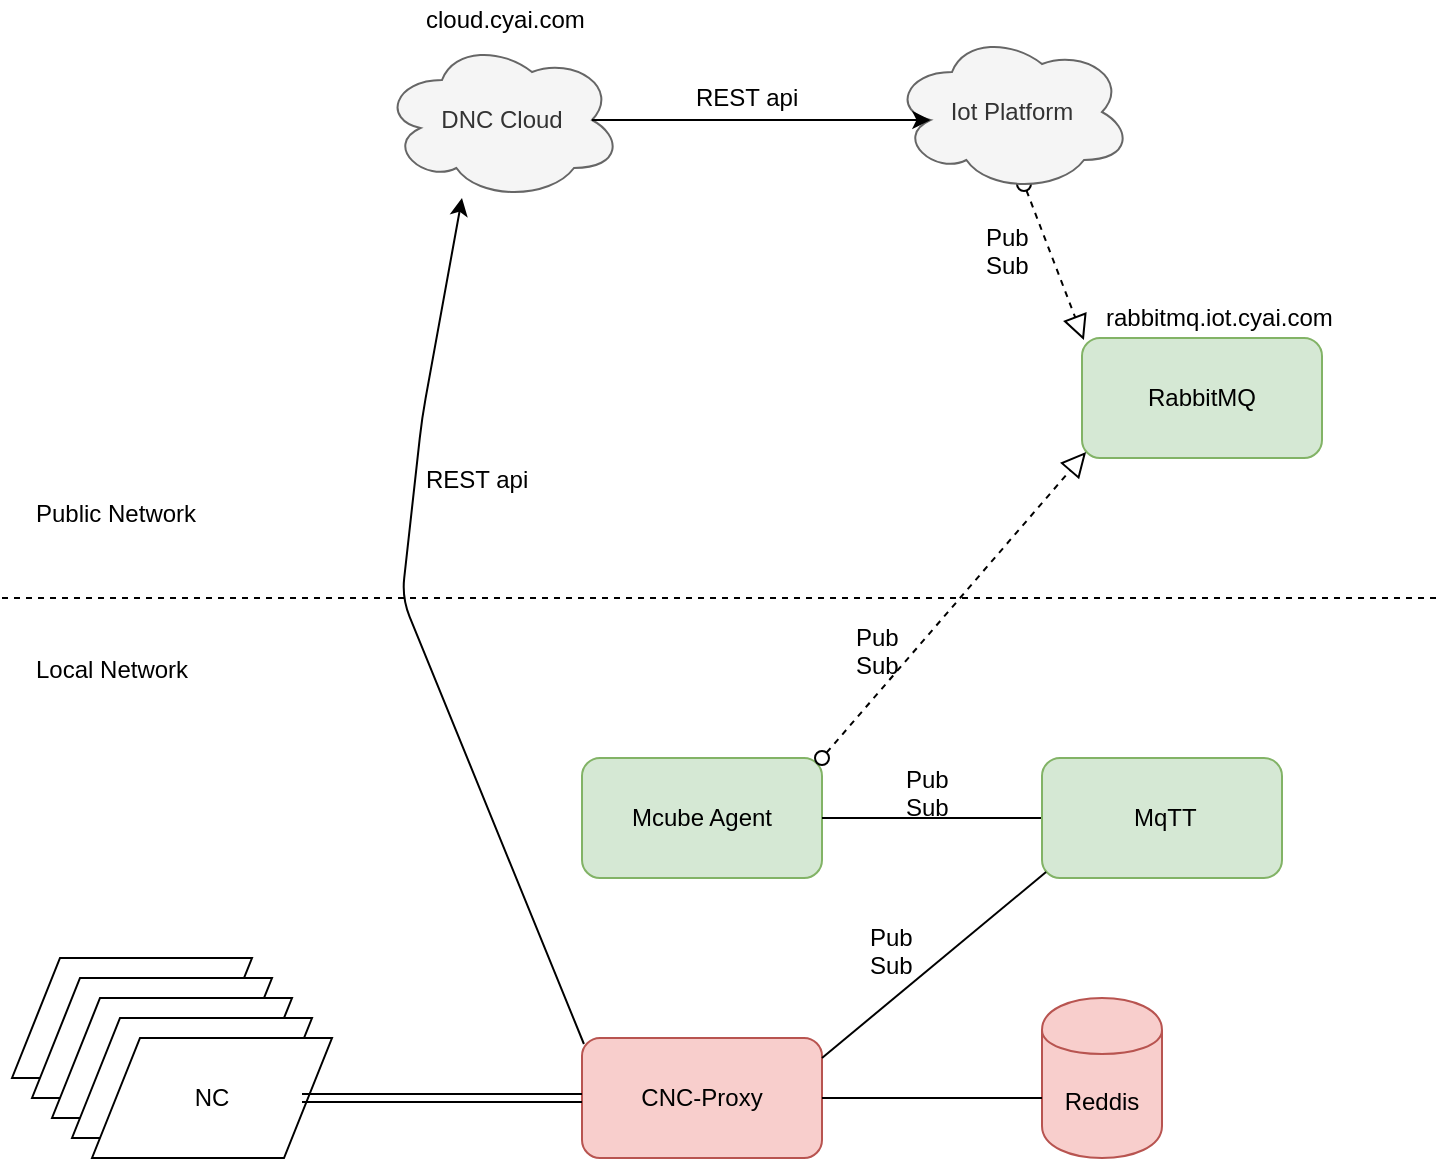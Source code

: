 <mxfile version="11.2.3" type="github" pages="1"><diagram id="Hy_D6MKF1IKnsK7ovJGc" name="Page-1"><mxGraphModel dx="786" dy="496" grid="1" gridSize="10" guides="1" tooltips="1" connect="1" arrows="1" fold="1" page="1" pageScale="1" pageWidth="827" pageHeight="1169" math="0" shadow="0"><root><mxCell id="0"/><mxCell id="1" parent="0"/><mxCell id="63n7rh9HoiTFIodZpKey-1" value="" style="endArrow=none;dashed=1;html=1;" parent="1" edge="1"><mxGeometry width="50" height="50" relative="1" as="geometry"><mxPoint x="20" y="400" as="sourcePoint"/><mxPoint x="740" y="400" as="targetPoint"/><Array as="points"><mxPoint x="130" y="400"/></Array></mxGeometry></mxCell><mxCell id="63n7rh9HoiTFIodZpKey-2" value="CNC-Proxy" style="rounded=1;whiteSpace=wrap;html=1;fillColor=#f8cecc;strokeColor=#b85450;" parent="1" vertex="1"><mxGeometry x="310" y="620" width="120" height="60" as="geometry"/></mxCell><mxCell id="63n7rh9HoiTFIodZpKey-3" value="&lt;div&gt;RabbitMQ&lt;/div&gt;" style="rounded=1;whiteSpace=wrap;html=1;fillColor=#d5e8d4;strokeColor=#82b366;" parent="1" vertex="1"><mxGeometry x="560" y="270" width="120" height="60" as="geometry"/></mxCell><mxCell id="63n7rh9HoiTFIodZpKey-4" value="DNC Cloud" style="ellipse;shape=cloud;whiteSpace=wrap;html=1;fillColor=#f5f5f5;strokeColor=#666666;fontColor=#333333;" parent="1" vertex="1"><mxGeometry x="210" y="121" width="120" height="80" as="geometry"/></mxCell><mxCell id="63n7rh9HoiTFIodZpKey-5" value="Reddis" style="shape=cylinder;whiteSpace=wrap;html=1;boundedLbl=1;backgroundOutline=1;fillColor=#f8cecc;strokeColor=#b85450;" parent="1" vertex="1"><mxGeometry x="540" y="600" width="60" height="80" as="geometry"/></mxCell><mxCell id="63n7rh9HoiTFIodZpKey-6" value="Mcube Agent" style="rounded=1;whiteSpace=wrap;html=1;fillColor=#d5e8d4;strokeColor=#82b366;" parent="1" vertex="1"><mxGeometry x="310" y="480" width="120" height="60" as="geometry"/></mxCell><mxCell id="63n7rh9HoiTFIodZpKey-8" value="&lt;div&gt;Pub&lt;br&gt;&lt;/div&gt;&lt;div&gt;Sub&lt;/div&gt;" style="text;html=1;resizable=0;points=[];autosize=1;align=left;verticalAlign=top;spacingTop=-4;" parent="1" vertex="1"><mxGeometry x="510" y="210" width="40" height="30" as="geometry"/></mxCell><mxCell id="63n7rh9HoiTFIodZpKey-10" value="&lt;div&gt;Pub&lt;/div&gt;&lt;div&gt;Sub&lt;br&gt;&lt;/div&gt;" style="text;html=1;resizable=0;points=[];autosize=1;align=left;verticalAlign=top;spacingTop=-4;" parent="1" vertex="1"><mxGeometry x="445" y="410" width="40" height="30" as="geometry"/></mxCell><mxCell id="63n7rh9HoiTFIodZpKey-13" value="&lt;div&gt;Local Network&lt;/div&gt;&lt;div&gt;&lt;br&gt;&lt;/div&gt;" style="text;html=1;resizable=0;points=[];autosize=1;align=left;verticalAlign=top;spacingTop=-4;" parent="1" vertex="1"><mxGeometry x="35" y="426" width="100" height="30" as="geometry"/></mxCell><mxCell id="63n7rh9HoiTFIodZpKey-14" value="&lt;div&gt;Public Network&lt;/div&gt;" style="text;html=1;resizable=0;points=[];autosize=1;align=left;verticalAlign=top;spacingTop=-4;" parent="1" vertex="1"><mxGeometry x="35" y="348" width="100" height="20" as="geometry"/></mxCell><mxCell id="63n7rh9HoiTFIodZpKey-15" value="&lt;div&gt;rabbitmq.iot.cyai.com&lt;/div&gt;&lt;div&gt;&lt;br&gt;&lt;/div&gt;" style="text;html=1;resizable=0;points=[];autosize=1;align=left;verticalAlign=top;spacingTop=-4;" parent="1" vertex="1"><mxGeometry x="570" y="250" width="140" height="30" as="geometry"/></mxCell><mxCell id="63n7rh9HoiTFIodZpKey-21" value="NC" style="shape=parallelogram;perimeter=parallelogramPerimeter;whiteSpace=wrap;html=1;" parent="1" vertex="1"><mxGeometry x="25" y="580" width="120" height="60" as="geometry"/></mxCell><mxCell id="63n7rh9HoiTFIodZpKey-24" value="NC" style="shape=parallelogram;perimeter=parallelogramPerimeter;whiteSpace=wrap;html=1;" parent="1" vertex="1"><mxGeometry x="35" y="590" width="120" height="60" as="geometry"/></mxCell><mxCell id="63n7rh9HoiTFIodZpKey-25" value="NC" style="shape=parallelogram;perimeter=parallelogramPerimeter;whiteSpace=wrap;html=1;" parent="1" vertex="1"><mxGeometry x="45" y="600" width="120" height="60" as="geometry"/></mxCell><mxCell id="63n7rh9HoiTFIodZpKey-26" value="NC" style="shape=parallelogram;perimeter=parallelogramPerimeter;whiteSpace=wrap;html=1;" parent="1" vertex="1"><mxGeometry x="55" y="610" width="120" height="60" as="geometry"/></mxCell><mxCell id="63n7rh9HoiTFIodZpKey-27" value="NC" style="shape=parallelogram;perimeter=parallelogramPerimeter;whiteSpace=wrap;html=1;" parent="1" vertex="1"><mxGeometry x="65" y="620" width="120" height="60" as="geometry"/></mxCell><mxCell id="63n7rh9HoiTFIodZpKey-29" value="" style="startArrow=oval;startFill=0;startSize=7;endArrow=block;endFill=0;endSize=10;dashed=1;html=1;entryX=0.008;entryY=0.017;entryDx=0;entryDy=0;entryPerimeter=0;exitX=0.55;exitY=0.95;exitDx=0;exitDy=0;exitPerimeter=0;" parent="1" target="63n7rh9HoiTFIodZpKey-3" edge="1" source="NQtznV0UWi1KP-r2HlkN-1"><mxGeometry width="100" relative="1" as="geometry"><mxPoint x="510" y="180" as="sourcePoint"/><mxPoint x="525" y="170" as="targetPoint"/></mxGeometry></mxCell><mxCell id="63n7rh9HoiTFIodZpKey-30" value="" style="startArrow=oval;startFill=0;startSize=7;endArrow=block;endFill=0;endSize=10;dashed=1;html=1;entryX=0.017;entryY=0.95;entryDx=0;entryDy=0;entryPerimeter=0;" parent="1" target="63n7rh9HoiTFIodZpKey-3" edge="1"><mxGeometry width="100" relative="1" as="geometry"><mxPoint x="430" y="480" as="sourcePoint"/><mxPoint x="530" y="480" as="targetPoint"/></mxGeometry></mxCell><mxCell id="63n7rh9HoiTFIodZpKey-33" value="" style="shape=link;html=1;entryX=0;entryY=0.5;entryDx=0;entryDy=0;" parent="1" target="63n7rh9HoiTFIodZpKey-2" edge="1"><mxGeometry width="100" relative="1" as="geometry"><mxPoint x="170" y="650" as="sourcePoint"/><mxPoint x="300" y="650" as="targetPoint"/></mxGeometry></mxCell><mxCell id="63n7rh9HoiTFIodZpKey-38" value="" style="endArrow=none;html=1;exitX=1;exitY=0.5;exitDx=0;exitDy=0;entryX=0;entryY=0.625;entryDx=0;entryDy=0;entryPerimeter=0;" parent="1" source="63n7rh9HoiTFIodZpKey-2" target="63n7rh9HoiTFIodZpKey-5" edge="1"><mxGeometry width="50" height="50" relative="1" as="geometry"><mxPoint x="430" y="680" as="sourcePoint"/><mxPoint x="480" y="630" as="targetPoint"/></mxGeometry></mxCell><mxCell id="63n7rh9HoiTFIodZpKey-39" value="" style="endArrow=none;html=1;entryX=0;entryY=0.5;entryDx=0;entryDy=0;exitX=1;exitY=0.5;exitDx=0;exitDy=0;" parent="1" target="NQtznV0UWi1KP-r2HlkN-8" edge="1" source="63n7rh9HoiTFIodZpKey-6"><mxGeometry width="50" height="50" relative="1" as="geometry"><mxPoint x="430" y="535" as="sourcePoint"/><mxPoint x="540" y="600" as="targetPoint"/></mxGeometry></mxCell><mxCell id="63n7rh9HoiTFIodZpKey-42" value="REST api" style="text;html=1;resizable=0;points=[];autosize=1;align=left;verticalAlign=top;spacingTop=-4;" parent="1" vertex="1"><mxGeometry x="230" y="331" width="60" height="20" as="geometry"/></mxCell><mxCell id="63n7rh9HoiTFIodZpKey-43" value="cloud.cyai.com" style="text;html=1;resizable=0;points=[];autosize=1;align=left;verticalAlign=top;spacingTop=-4;" parent="1" vertex="1"><mxGeometry x="230" y="101" width="100" height="20" as="geometry"/></mxCell><mxCell id="1j1rBuAR_wwFERAADHfh-1" value="" style="endArrow=classic;html=1;exitX=0.008;exitY=0.05;exitDx=0;exitDy=0;exitPerimeter=0;" parent="1" source="63n7rh9HoiTFIodZpKey-2" edge="1"><mxGeometry width="50" height="50" relative="1" as="geometry"><mxPoint x="280" y="620" as="sourcePoint"/><mxPoint x="250" y="200" as="targetPoint"/><Array as="points"><mxPoint x="220" y="400"/><mxPoint x="230" y="310"/></Array></mxGeometry></mxCell><mxCell id="NQtznV0UWi1KP-r2HlkN-1" value="Iot Platform" style="ellipse;shape=cloud;whiteSpace=wrap;html=1;fillColor=#f5f5f5;strokeColor=#666666;fontColor=#333333;" vertex="1" parent="1"><mxGeometry x="465" y="117" width="120" height="80" as="geometry"/></mxCell><mxCell id="NQtznV0UWi1KP-r2HlkN-2" value="" style="endArrow=classic;html=1;exitX=0.875;exitY=0.5;exitDx=0;exitDy=0;exitPerimeter=0;entryX=0.16;entryY=0.55;entryDx=0;entryDy=0;entryPerimeter=0;" edge="1" parent="1" source="63n7rh9HoiTFIodZpKey-4" target="NQtznV0UWi1KP-r2HlkN-1"><mxGeometry width="50" height="50" relative="1" as="geometry"><mxPoint x="330" y="180" as="sourcePoint"/><mxPoint x="380" y="130" as="targetPoint"/></mxGeometry></mxCell><mxCell id="NQtznV0UWi1KP-r2HlkN-3" value="REST api" style="text;html=1;resizable=0;points=[];autosize=1;align=left;verticalAlign=top;spacingTop=-4;" vertex="1" parent="1"><mxGeometry x="365" y="140" width="70" height="20" as="geometry"/></mxCell><mxCell id="NQtznV0UWi1KP-r2HlkN-8" value="&amp;nbsp;MqTT" style="rounded=1;whiteSpace=wrap;html=1;fillColor=#d5e8d4;strokeColor=#82b366;" vertex="1" parent="1"><mxGeometry x="540" y="480" width="120" height="60" as="geometry"/></mxCell><mxCell id="NQtznV0UWi1KP-r2HlkN-9" value="&lt;div&gt;Pub&lt;/div&gt;&lt;div&gt;Sub&lt;br&gt;&lt;/div&gt;" style="text;html=1;resizable=0;points=[];autosize=1;align=left;verticalAlign=top;spacingTop=-4;" vertex="1" parent="1"><mxGeometry x="470" y="481" width="40" height="30" as="geometry"/></mxCell><mxCell id="NQtznV0UWi1KP-r2HlkN-10" value="" style="endArrow=none;html=1;entryX=0.017;entryY=0.95;entryDx=0;entryDy=0;entryPerimeter=0;" edge="1" parent="1" target="NQtznV0UWi1KP-r2HlkN-8"><mxGeometry width="50" height="50" relative="1" as="geometry"><mxPoint x="430" y="630" as="sourcePoint"/><mxPoint x="550" y="540" as="targetPoint"/></mxGeometry></mxCell><mxCell id="NQtznV0UWi1KP-r2HlkN-11" value="&lt;div&gt;Pub&lt;/div&gt;&lt;div&gt;Sub&lt;br&gt;&lt;/div&gt;" style="text;html=1;resizable=0;points=[];autosize=1;align=left;verticalAlign=top;spacingTop=-4;" vertex="1" parent="1"><mxGeometry x="452" y="560" width="40" height="30" as="geometry"/></mxCell></root></mxGraphModel></diagram></mxfile>